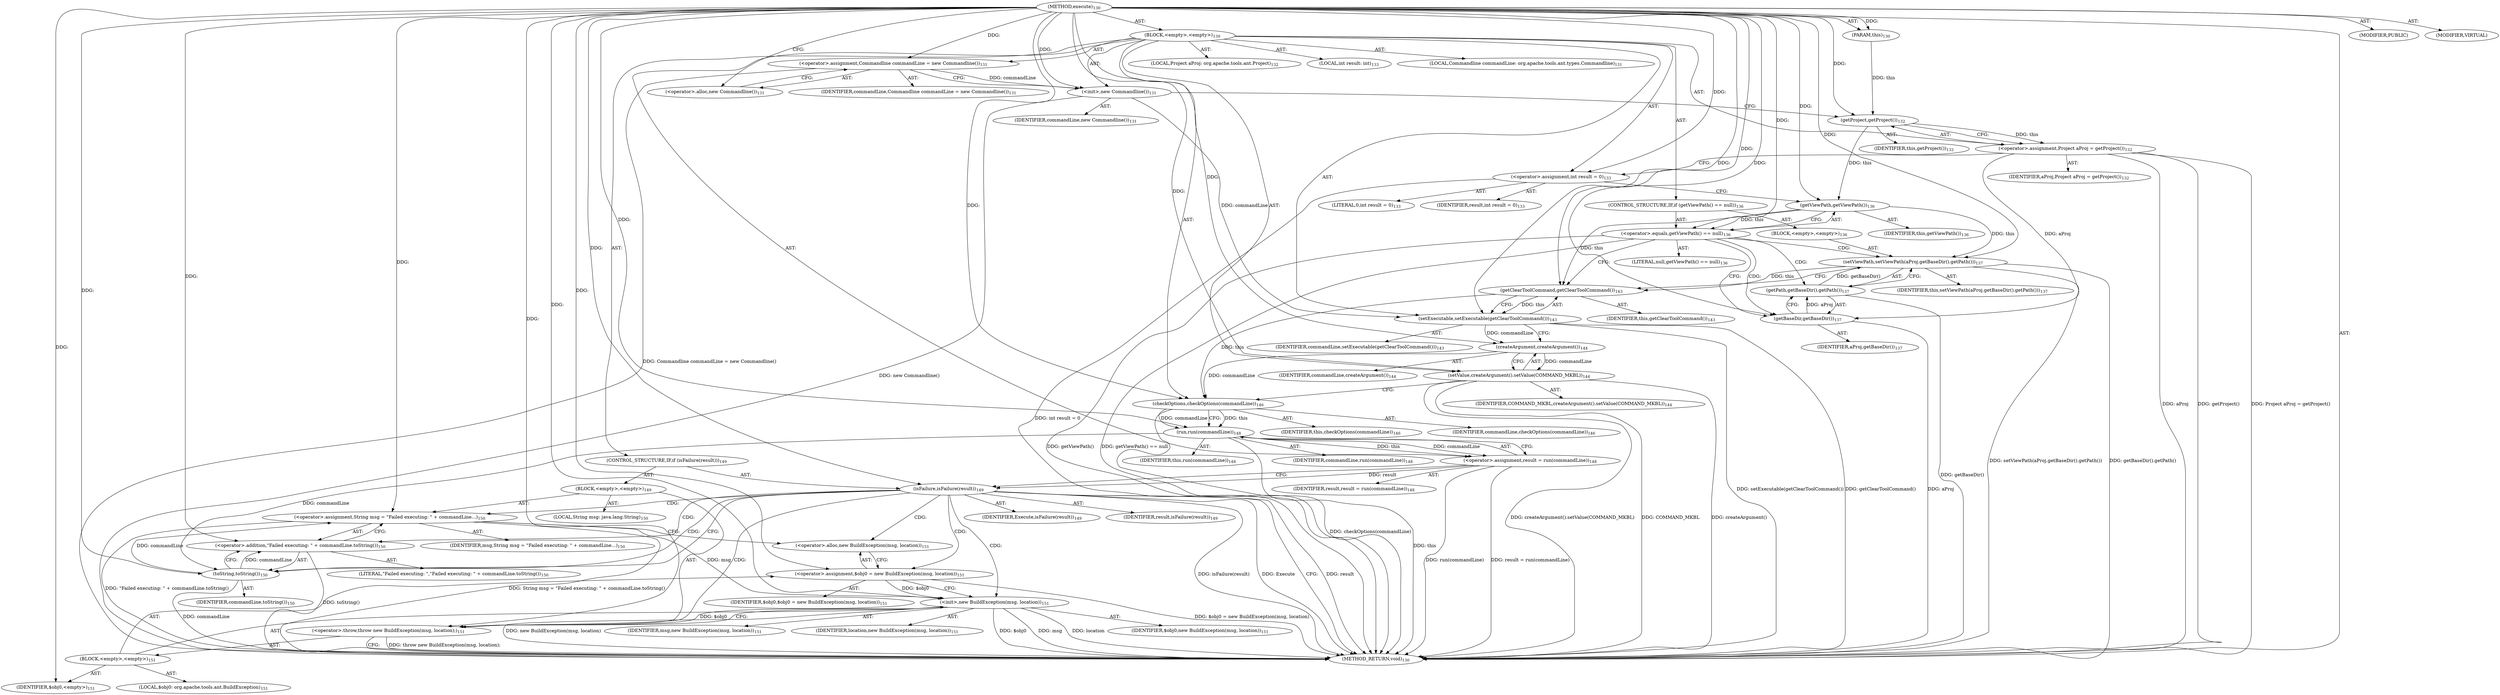 digraph "execute" {  
"111669149696" [label = <(METHOD,execute)<SUB>130</SUB>> ]
"115964116992" [label = <(PARAM,this)<SUB>130</SUB>> ]
"25769803776" [label = <(BLOCK,&lt;empty&gt;,&lt;empty&gt;)<SUB>130</SUB>> ]
"94489280512" [label = <(LOCAL,Commandline commandLine: org.apache.tools.ant.types.Commandline)<SUB>131</SUB>> ]
"30064771072" [label = <(&lt;operator&gt;.assignment,Commandline commandLine = new Commandline())<SUB>131</SUB>> ]
"68719476754" [label = <(IDENTIFIER,commandLine,Commandline commandLine = new Commandline())<SUB>131</SUB>> ]
"30064771073" [label = <(&lt;operator&gt;.alloc,new Commandline())<SUB>131</SUB>> ]
"30064771074" [label = <(&lt;init&gt;,new Commandline())<SUB>131</SUB>> ]
"68719476755" [label = <(IDENTIFIER,commandLine,new Commandline())<SUB>131</SUB>> ]
"94489280513" [label = <(LOCAL,Project aProj: org.apache.tools.ant.Project)<SUB>132</SUB>> ]
"30064771075" [label = <(&lt;operator&gt;.assignment,Project aProj = getProject())<SUB>132</SUB>> ]
"68719476756" [label = <(IDENTIFIER,aProj,Project aProj = getProject())<SUB>132</SUB>> ]
"30064771076" [label = <(getProject,getProject())<SUB>132</SUB>> ]
"68719476736" [label = <(IDENTIFIER,this,getProject())<SUB>132</SUB>> ]
"94489280514" [label = <(LOCAL,int result: int)<SUB>133</SUB>> ]
"30064771077" [label = <(&lt;operator&gt;.assignment,int result = 0)<SUB>133</SUB>> ]
"68719476757" [label = <(IDENTIFIER,result,int result = 0)<SUB>133</SUB>> ]
"90194313216" [label = <(LITERAL,0,int result = 0)<SUB>133</SUB>> ]
"47244640256" [label = <(CONTROL_STRUCTURE,IF,if (getViewPath() == null))<SUB>136</SUB>> ]
"30064771078" [label = <(&lt;operator&gt;.equals,getViewPath() == null)<SUB>136</SUB>> ]
"30064771079" [label = <(getViewPath,getViewPath())<SUB>136</SUB>> ]
"68719476737" [label = <(IDENTIFIER,this,getViewPath())<SUB>136</SUB>> ]
"90194313217" [label = <(LITERAL,null,getViewPath() == null)<SUB>136</SUB>> ]
"25769803777" [label = <(BLOCK,&lt;empty&gt;,&lt;empty&gt;)<SUB>136</SUB>> ]
"30064771080" [label = <(setViewPath,setViewPath(aProj.getBaseDir().getPath()))<SUB>137</SUB>> ]
"68719476738" [label = <(IDENTIFIER,this,setViewPath(aProj.getBaseDir().getPath()))<SUB>137</SUB>> ]
"30064771081" [label = <(getPath,getBaseDir().getPath())<SUB>137</SUB>> ]
"30064771082" [label = <(getBaseDir,getBaseDir())<SUB>137</SUB>> ]
"68719476758" [label = <(IDENTIFIER,aProj,getBaseDir())<SUB>137</SUB>> ]
"30064771083" [label = <(setExecutable,setExecutable(getClearToolCommand()))<SUB>143</SUB>> ]
"68719476759" [label = <(IDENTIFIER,commandLine,setExecutable(getClearToolCommand()))<SUB>143</SUB>> ]
"30064771084" [label = <(getClearToolCommand,getClearToolCommand())<SUB>143</SUB>> ]
"68719476739" [label = <(IDENTIFIER,this,getClearToolCommand())<SUB>143</SUB>> ]
"30064771085" [label = <(setValue,createArgument().setValue(COMMAND_MKBL))<SUB>144</SUB>> ]
"30064771086" [label = <(createArgument,createArgument())<SUB>144</SUB>> ]
"68719476760" [label = <(IDENTIFIER,commandLine,createArgument())<SUB>144</SUB>> ]
"68719476761" [label = <(IDENTIFIER,COMMAND_MKBL,createArgument().setValue(COMMAND_MKBL))<SUB>144</SUB>> ]
"30064771087" [label = <(checkOptions,checkOptions(commandLine))<SUB>146</SUB>> ]
"68719476740" [label = <(IDENTIFIER,this,checkOptions(commandLine))<SUB>146</SUB>> ]
"68719476762" [label = <(IDENTIFIER,commandLine,checkOptions(commandLine))<SUB>146</SUB>> ]
"30064771088" [label = <(&lt;operator&gt;.assignment,result = run(commandLine))<SUB>148</SUB>> ]
"68719476763" [label = <(IDENTIFIER,result,result = run(commandLine))<SUB>148</SUB>> ]
"30064771089" [label = <(run,run(commandLine))<SUB>148</SUB>> ]
"68719476741" [label = <(IDENTIFIER,this,run(commandLine))<SUB>148</SUB>> ]
"68719476764" [label = <(IDENTIFIER,commandLine,run(commandLine))<SUB>148</SUB>> ]
"47244640257" [label = <(CONTROL_STRUCTURE,IF,if (isFailure(result)))<SUB>149</SUB>> ]
"30064771090" [label = <(isFailure,isFailure(result))<SUB>149</SUB>> ]
"68719476765" [label = <(IDENTIFIER,Execute,isFailure(result))<SUB>149</SUB>> ]
"68719476766" [label = <(IDENTIFIER,result,isFailure(result))<SUB>149</SUB>> ]
"25769803778" [label = <(BLOCK,&lt;empty&gt;,&lt;empty&gt;)<SUB>149</SUB>> ]
"94489280515" [label = <(LOCAL,String msg: java.lang.String)<SUB>150</SUB>> ]
"30064771091" [label = <(&lt;operator&gt;.assignment,String msg = &quot;Failed executing: &quot; + commandLine...)<SUB>150</SUB>> ]
"68719476767" [label = <(IDENTIFIER,msg,String msg = &quot;Failed executing: &quot; + commandLine...)<SUB>150</SUB>> ]
"30064771092" [label = <(&lt;operator&gt;.addition,&quot;Failed executing: &quot; + commandLine.toString())<SUB>150</SUB>> ]
"90194313218" [label = <(LITERAL,&quot;Failed executing: &quot;,&quot;Failed executing: &quot; + commandLine.toString())<SUB>150</SUB>> ]
"30064771093" [label = <(toString,toString())<SUB>150</SUB>> ]
"68719476768" [label = <(IDENTIFIER,commandLine,toString())<SUB>150</SUB>> ]
"30064771094" [label = <(&lt;operator&gt;.throw,throw new BuildException(msg, location);)<SUB>151</SUB>> ]
"25769803779" [label = <(BLOCK,&lt;empty&gt;,&lt;empty&gt;)<SUB>151</SUB>> ]
"94489280516" [label = <(LOCAL,$obj0: org.apache.tools.ant.BuildException)<SUB>151</SUB>> ]
"30064771095" [label = <(&lt;operator&gt;.assignment,$obj0 = new BuildException(msg, location))<SUB>151</SUB>> ]
"68719476769" [label = <(IDENTIFIER,$obj0,$obj0 = new BuildException(msg, location))<SUB>151</SUB>> ]
"30064771096" [label = <(&lt;operator&gt;.alloc,new BuildException(msg, location))<SUB>151</SUB>> ]
"30064771097" [label = <(&lt;init&gt;,new BuildException(msg, location))<SUB>151</SUB>> ]
"68719476770" [label = <(IDENTIFIER,$obj0,new BuildException(msg, location))<SUB>151</SUB>> ]
"68719476771" [label = <(IDENTIFIER,msg,new BuildException(msg, location))<SUB>151</SUB>> ]
"68719476772" [label = <(IDENTIFIER,location,new BuildException(msg, location))<SUB>151</SUB>> ]
"68719476773" [label = <(IDENTIFIER,$obj0,&lt;empty&gt;)<SUB>151</SUB>> ]
"133143986183" [label = <(MODIFIER,PUBLIC)> ]
"133143986184" [label = <(MODIFIER,VIRTUAL)> ]
"128849018880" [label = <(METHOD_RETURN,void)<SUB>130</SUB>> ]
  "111669149696" -> "115964116992"  [ label = "AST: "] 
  "111669149696" -> "25769803776"  [ label = "AST: "] 
  "111669149696" -> "133143986183"  [ label = "AST: "] 
  "111669149696" -> "133143986184"  [ label = "AST: "] 
  "111669149696" -> "128849018880"  [ label = "AST: "] 
  "25769803776" -> "94489280512"  [ label = "AST: "] 
  "25769803776" -> "30064771072"  [ label = "AST: "] 
  "25769803776" -> "30064771074"  [ label = "AST: "] 
  "25769803776" -> "94489280513"  [ label = "AST: "] 
  "25769803776" -> "30064771075"  [ label = "AST: "] 
  "25769803776" -> "94489280514"  [ label = "AST: "] 
  "25769803776" -> "30064771077"  [ label = "AST: "] 
  "25769803776" -> "47244640256"  [ label = "AST: "] 
  "25769803776" -> "30064771083"  [ label = "AST: "] 
  "25769803776" -> "30064771085"  [ label = "AST: "] 
  "25769803776" -> "30064771087"  [ label = "AST: "] 
  "25769803776" -> "30064771088"  [ label = "AST: "] 
  "25769803776" -> "47244640257"  [ label = "AST: "] 
  "30064771072" -> "68719476754"  [ label = "AST: "] 
  "30064771072" -> "30064771073"  [ label = "AST: "] 
  "30064771074" -> "68719476755"  [ label = "AST: "] 
  "30064771075" -> "68719476756"  [ label = "AST: "] 
  "30064771075" -> "30064771076"  [ label = "AST: "] 
  "30064771076" -> "68719476736"  [ label = "AST: "] 
  "30064771077" -> "68719476757"  [ label = "AST: "] 
  "30064771077" -> "90194313216"  [ label = "AST: "] 
  "47244640256" -> "30064771078"  [ label = "AST: "] 
  "47244640256" -> "25769803777"  [ label = "AST: "] 
  "30064771078" -> "30064771079"  [ label = "AST: "] 
  "30064771078" -> "90194313217"  [ label = "AST: "] 
  "30064771079" -> "68719476737"  [ label = "AST: "] 
  "25769803777" -> "30064771080"  [ label = "AST: "] 
  "30064771080" -> "68719476738"  [ label = "AST: "] 
  "30064771080" -> "30064771081"  [ label = "AST: "] 
  "30064771081" -> "30064771082"  [ label = "AST: "] 
  "30064771082" -> "68719476758"  [ label = "AST: "] 
  "30064771083" -> "68719476759"  [ label = "AST: "] 
  "30064771083" -> "30064771084"  [ label = "AST: "] 
  "30064771084" -> "68719476739"  [ label = "AST: "] 
  "30064771085" -> "30064771086"  [ label = "AST: "] 
  "30064771085" -> "68719476761"  [ label = "AST: "] 
  "30064771086" -> "68719476760"  [ label = "AST: "] 
  "30064771087" -> "68719476740"  [ label = "AST: "] 
  "30064771087" -> "68719476762"  [ label = "AST: "] 
  "30064771088" -> "68719476763"  [ label = "AST: "] 
  "30064771088" -> "30064771089"  [ label = "AST: "] 
  "30064771089" -> "68719476741"  [ label = "AST: "] 
  "30064771089" -> "68719476764"  [ label = "AST: "] 
  "47244640257" -> "30064771090"  [ label = "AST: "] 
  "47244640257" -> "25769803778"  [ label = "AST: "] 
  "30064771090" -> "68719476765"  [ label = "AST: "] 
  "30064771090" -> "68719476766"  [ label = "AST: "] 
  "25769803778" -> "94489280515"  [ label = "AST: "] 
  "25769803778" -> "30064771091"  [ label = "AST: "] 
  "25769803778" -> "30064771094"  [ label = "AST: "] 
  "30064771091" -> "68719476767"  [ label = "AST: "] 
  "30064771091" -> "30064771092"  [ label = "AST: "] 
  "30064771092" -> "90194313218"  [ label = "AST: "] 
  "30064771092" -> "30064771093"  [ label = "AST: "] 
  "30064771093" -> "68719476768"  [ label = "AST: "] 
  "30064771094" -> "25769803779"  [ label = "AST: "] 
  "25769803779" -> "94489280516"  [ label = "AST: "] 
  "25769803779" -> "30064771095"  [ label = "AST: "] 
  "25769803779" -> "30064771097"  [ label = "AST: "] 
  "25769803779" -> "68719476773"  [ label = "AST: "] 
  "30064771095" -> "68719476769"  [ label = "AST: "] 
  "30064771095" -> "30064771096"  [ label = "AST: "] 
  "30064771097" -> "68719476770"  [ label = "AST: "] 
  "30064771097" -> "68719476771"  [ label = "AST: "] 
  "30064771097" -> "68719476772"  [ label = "AST: "] 
  "30064771072" -> "30064771074"  [ label = "CFG: "] 
  "30064771074" -> "30064771076"  [ label = "CFG: "] 
  "30064771075" -> "30064771077"  [ label = "CFG: "] 
  "30064771077" -> "30064771079"  [ label = "CFG: "] 
  "30064771083" -> "30064771086"  [ label = "CFG: "] 
  "30064771085" -> "30064771087"  [ label = "CFG: "] 
  "30064771087" -> "30064771089"  [ label = "CFG: "] 
  "30064771088" -> "30064771090"  [ label = "CFG: "] 
  "30064771073" -> "30064771072"  [ label = "CFG: "] 
  "30064771076" -> "30064771075"  [ label = "CFG: "] 
  "30064771078" -> "30064771082"  [ label = "CFG: "] 
  "30064771078" -> "30064771084"  [ label = "CFG: "] 
  "30064771084" -> "30064771083"  [ label = "CFG: "] 
  "30064771086" -> "30064771085"  [ label = "CFG: "] 
  "30064771089" -> "30064771088"  [ label = "CFG: "] 
  "30064771090" -> "128849018880"  [ label = "CFG: "] 
  "30064771090" -> "30064771093"  [ label = "CFG: "] 
  "30064771079" -> "30064771078"  [ label = "CFG: "] 
  "30064771080" -> "30064771084"  [ label = "CFG: "] 
  "30064771091" -> "30064771096"  [ label = "CFG: "] 
  "30064771094" -> "128849018880"  [ label = "CFG: "] 
  "30064771081" -> "30064771080"  [ label = "CFG: "] 
  "30064771092" -> "30064771091"  [ label = "CFG: "] 
  "30064771082" -> "30064771081"  [ label = "CFG: "] 
  "30064771093" -> "30064771092"  [ label = "CFG: "] 
  "30064771095" -> "30064771097"  [ label = "CFG: "] 
  "30064771097" -> "30064771094"  [ label = "CFG: "] 
  "30064771096" -> "30064771095"  [ label = "CFG: "] 
  "111669149696" -> "30064771073"  [ label = "CFG: "] 
  "30064771072" -> "128849018880"  [ label = "DDG: Commandline commandLine = new Commandline()"] 
  "30064771074" -> "128849018880"  [ label = "DDG: new Commandline()"] 
  "30064771075" -> "128849018880"  [ label = "DDG: aProj"] 
  "30064771075" -> "128849018880"  [ label = "DDG: getProject()"] 
  "30064771075" -> "128849018880"  [ label = "DDG: Project aProj = getProject()"] 
  "30064771077" -> "128849018880"  [ label = "DDG: int result = 0"] 
  "30064771078" -> "128849018880"  [ label = "DDG: getViewPath()"] 
  "30064771078" -> "128849018880"  [ label = "DDG: getViewPath() == null"] 
  "30064771082" -> "128849018880"  [ label = "DDG: aProj"] 
  "30064771081" -> "128849018880"  [ label = "DDG: getBaseDir()"] 
  "30064771080" -> "128849018880"  [ label = "DDG: getBaseDir().getPath()"] 
  "30064771080" -> "128849018880"  [ label = "DDG: setViewPath(aProj.getBaseDir().getPath())"] 
  "30064771083" -> "128849018880"  [ label = "DDG: getClearToolCommand()"] 
  "30064771083" -> "128849018880"  [ label = "DDG: setExecutable(getClearToolCommand())"] 
  "30064771085" -> "128849018880"  [ label = "DDG: createArgument()"] 
  "30064771085" -> "128849018880"  [ label = "DDG: createArgument().setValue(COMMAND_MKBL)"] 
  "30064771087" -> "128849018880"  [ label = "DDG: checkOptions(commandLine)"] 
  "30064771089" -> "128849018880"  [ label = "DDG: this"] 
  "30064771088" -> "128849018880"  [ label = "DDG: run(commandLine)"] 
  "30064771088" -> "128849018880"  [ label = "DDG: result = run(commandLine)"] 
  "30064771090" -> "128849018880"  [ label = "DDG: result"] 
  "30064771090" -> "128849018880"  [ label = "DDG: isFailure(result)"] 
  "30064771093" -> "128849018880"  [ label = "DDG: commandLine"] 
  "30064771092" -> "128849018880"  [ label = "DDG: toString()"] 
  "30064771091" -> "128849018880"  [ label = "DDG: &quot;Failed executing: &quot; + commandLine.toString()"] 
  "30064771091" -> "128849018880"  [ label = "DDG: String msg = &quot;Failed executing: &quot; + commandLine.toString()"] 
  "30064771095" -> "128849018880"  [ label = "DDG: $obj0 = new BuildException(msg, location)"] 
  "30064771097" -> "128849018880"  [ label = "DDG: $obj0"] 
  "30064771097" -> "128849018880"  [ label = "DDG: msg"] 
  "30064771097" -> "128849018880"  [ label = "DDG: new BuildException(msg, location)"] 
  "30064771094" -> "128849018880"  [ label = "DDG: throw new BuildException(msg, location);"] 
  "30064771097" -> "128849018880"  [ label = "DDG: location"] 
  "30064771085" -> "128849018880"  [ label = "DDG: COMMAND_MKBL"] 
  "30064771090" -> "128849018880"  [ label = "DDG: Execute"] 
  "111669149696" -> "115964116992"  [ label = "DDG: "] 
  "111669149696" -> "30064771072"  [ label = "DDG: "] 
  "30064771076" -> "30064771075"  [ label = "DDG: this"] 
  "111669149696" -> "30064771077"  [ label = "DDG: "] 
  "30064771089" -> "30064771088"  [ label = "DDG: this"] 
  "30064771089" -> "30064771088"  [ label = "DDG: commandLine"] 
  "30064771072" -> "30064771074"  [ label = "DDG: commandLine"] 
  "111669149696" -> "30064771074"  [ label = "DDG: "] 
  "30064771074" -> "30064771083"  [ label = "DDG: commandLine"] 
  "111669149696" -> "30064771083"  [ label = "DDG: "] 
  "30064771084" -> "30064771083"  [ label = "DDG: this"] 
  "30064771086" -> "30064771085"  [ label = "DDG: commandLine"] 
  "111669149696" -> "30064771085"  [ label = "DDG: "] 
  "30064771084" -> "30064771087"  [ label = "DDG: this"] 
  "111669149696" -> "30064771087"  [ label = "DDG: "] 
  "30064771086" -> "30064771087"  [ label = "DDG: commandLine"] 
  "115964116992" -> "30064771076"  [ label = "DDG: this"] 
  "111669149696" -> "30064771076"  [ label = "DDG: "] 
  "30064771079" -> "30064771078"  [ label = "DDG: this"] 
  "111669149696" -> "30064771078"  [ label = "DDG: "] 
  "30064771079" -> "30064771084"  [ label = "DDG: this"] 
  "30064771080" -> "30064771084"  [ label = "DDG: this"] 
  "111669149696" -> "30064771084"  [ label = "DDG: "] 
  "30064771083" -> "30064771086"  [ label = "DDG: commandLine"] 
  "111669149696" -> "30064771086"  [ label = "DDG: "] 
  "30064771087" -> "30064771089"  [ label = "DDG: this"] 
  "111669149696" -> "30064771089"  [ label = "DDG: "] 
  "30064771087" -> "30064771089"  [ label = "DDG: commandLine"] 
  "111669149696" -> "30064771090"  [ label = "DDG: "] 
  "30064771088" -> "30064771090"  [ label = "DDG: result"] 
  "111669149696" -> "30064771091"  [ label = "DDG: "] 
  "30064771093" -> "30064771091"  [ label = "DDG: commandLine"] 
  "30064771076" -> "30064771079"  [ label = "DDG: this"] 
  "111669149696" -> "30064771079"  [ label = "DDG: "] 
  "30064771079" -> "30064771080"  [ label = "DDG: this"] 
  "111669149696" -> "30064771080"  [ label = "DDG: "] 
  "30064771081" -> "30064771080"  [ label = "DDG: getBaseDir()"] 
  "30064771097" -> "30064771094"  [ label = "DDG: $obj0"] 
  "111669149696" -> "30064771094"  [ label = "DDG: "] 
  "30064771082" -> "30064771081"  [ label = "DDG: aProj"] 
  "111669149696" -> "30064771092"  [ label = "DDG: "] 
  "30064771093" -> "30064771092"  [ label = "DDG: commandLine"] 
  "111669149696" -> "30064771095"  [ label = "DDG: "] 
  "111669149696" -> "68719476773"  [ label = "DDG: "] 
  "30064771075" -> "30064771082"  [ label = "DDG: aProj"] 
  "111669149696" -> "30064771082"  [ label = "DDG: "] 
  "30064771089" -> "30064771093"  [ label = "DDG: commandLine"] 
  "111669149696" -> "30064771093"  [ label = "DDG: "] 
  "30064771095" -> "30064771097"  [ label = "DDG: $obj0"] 
  "111669149696" -> "30064771097"  [ label = "DDG: "] 
  "30064771091" -> "30064771097"  [ label = "DDG: msg"] 
  "30064771078" -> "30064771082"  [ label = "CDG: "] 
  "30064771078" -> "30064771081"  [ label = "CDG: "] 
  "30064771078" -> "30064771080"  [ label = "CDG: "] 
  "30064771090" -> "30064771097"  [ label = "CDG: "] 
  "30064771090" -> "30064771096"  [ label = "CDG: "] 
  "30064771090" -> "30064771095"  [ label = "CDG: "] 
  "30064771090" -> "30064771094"  [ label = "CDG: "] 
  "30064771090" -> "30064771093"  [ label = "CDG: "] 
  "30064771090" -> "30064771092"  [ label = "CDG: "] 
  "30064771090" -> "30064771091"  [ label = "CDG: "] 
}

